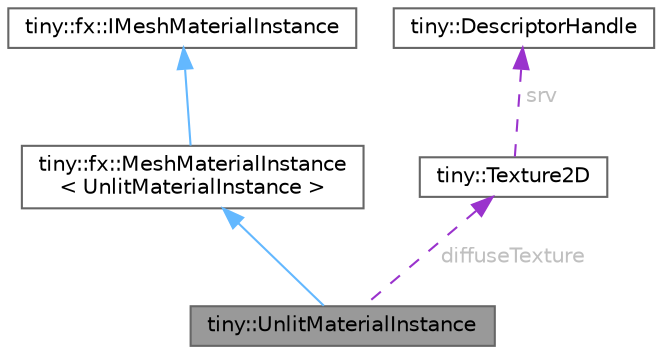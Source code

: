 digraph "tiny::UnlitMaterialInstance"
{
 // LATEX_PDF_SIZE
  bgcolor="transparent";
  edge [fontname=Helvetica,fontsize=10,labelfontname=Helvetica,labelfontsize=10];
  node [fontname=Helvetica,fontsize=10,shape=box,height=0.2,width=0.4];
  Node1 [id="Node000001",label="tiny::UnlitMaterialInstance",height=0.2,width=0.4,color="gray40", fillcolor="grey60", style="filled", fontcolor="black",tooltip=" "];
  Node2 -> Node1 [id="edge1_Node000001_Node000002",dir="back",color="steelblue1",style="solid",tooltip=" "];
  Node2 [id="Node000002",label="tiny::fx::MeshMaterialInstance\l\< UnlitMaterialInstance \>",height=0.2,width=0.4,color="gray40", fillcolor="white", style="filled",URL="$structtiny_1_1fx_1_1_mesh_material_instance.html",tooltip=" "];
  Node3 -> Node2 [id="edge2_Node000002_Node000003",dir="back",color="steelblue1",style="solid",tooltip=" "];
  Node3 [id="Node000003",label="tiny::fx::IMeshMaterialInstance",height=0.2,width=0.4,color="gray40", fillcolor="white", style="filled",URL="$structtiny_1_1fx_1_1_i_mesh_material_instance.html",tooltip=" "];
  Node4 -> Node1 [id="edge3_Node000001_Node000004",dir="back",color="darkorchid3",style="dashed",tooltip=" ",label=" diffuseTexture",fontcolor="grey" ];
  Node4 [id="Node000004",label="tiny::Texture2D",height=0.2,width=0.4,color="gray40", fillcolor="white", style="filled",URL="$structtiny_1_1_texture2_d.html",tooltip=" "];
  Node5 -> Node4 [id="edge4_Node000004_Node000005",dir="back",color="darkorchid3",style="dashed",tooltip=" ",label=" srv",fontcolor="grey" ];
  Node5 [id="Node000005",label="tiny::DescriptorHandle",height=0.2,width=0.4,color="gray40", fillcolor="white", style="filled",URL="$classtiny_1_1_descriptor_handle.html",tooltip=" "];
}
